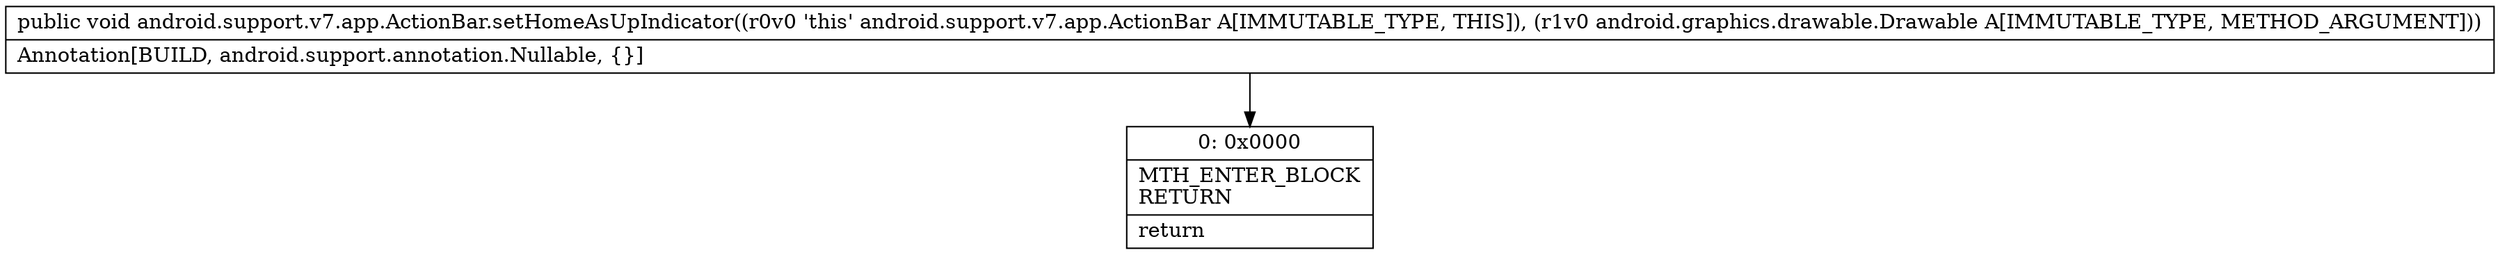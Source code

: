 digraph "CFG forandroid.support.v7.app.ActionBar.setHomeAsUpIndicator(Landroid\/graphics\/drawable\/Drawable;)V" {
Node_0 [shape=record,label="{0\:\ 0x0000|MTH_ENTER_BLOCK\lRETURN\l|return\l}"];
MethodNode[shape=record,label="{public void android.support.v7.app.ActionBar.setHomeAsUpIndicator((r0v0 'this' android.support.v7.app.ActionBar A[IMMUTABLE_TYPE, THIS]), (r1v0 android.graphics.drawable.Drawable A[IMMUTABLE_TYPE, METHOD_ARGUMENT]))  | Annotation[BUILD, android.support.annotation.Nullable, \{\}]\l}"];
MethodNode -> Node_0;
}

